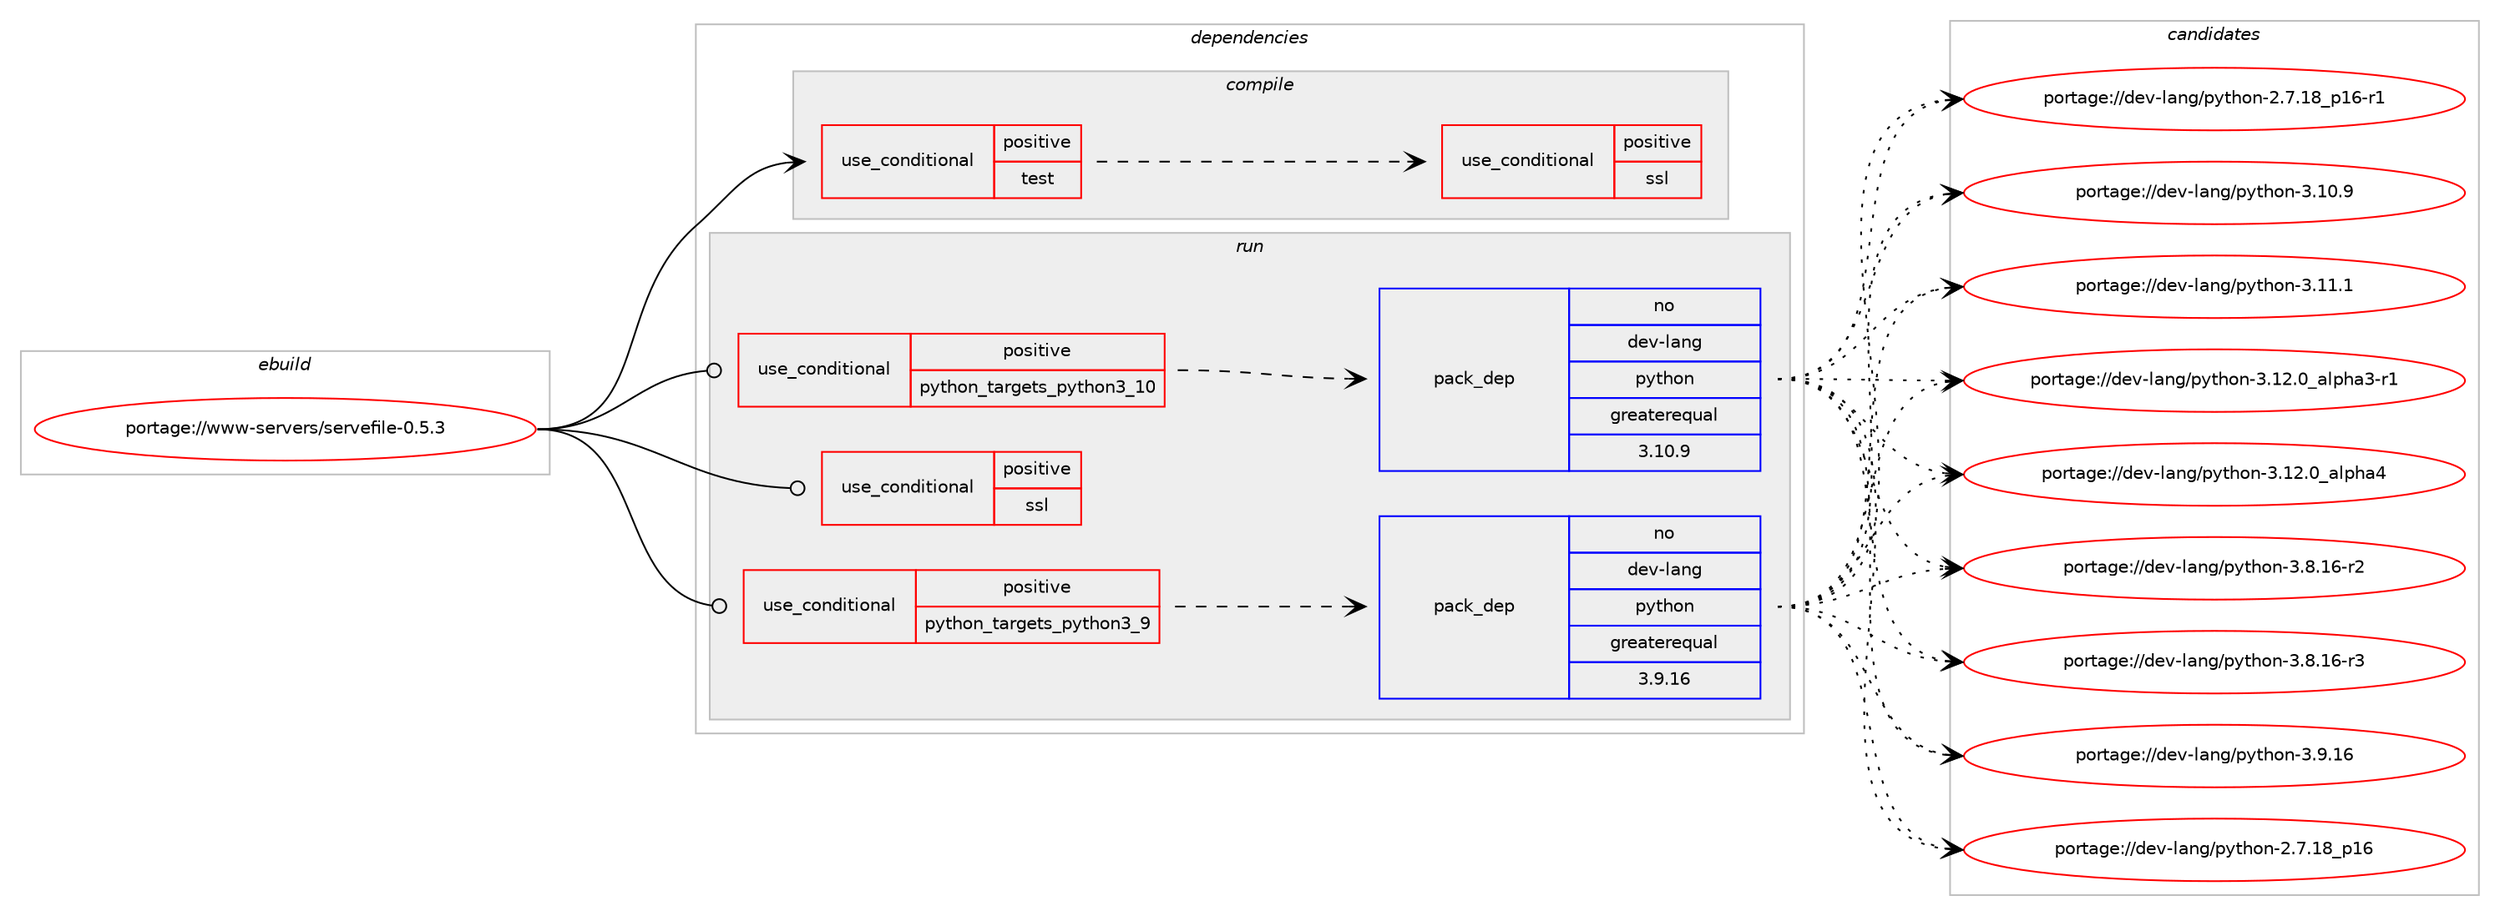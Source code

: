 digraph prolog {

# *************
# Graph options
# *************

newrank=true;
concentrate=true;
compound=true;
graph [rankdir=LR,fontname=Helvetica,fontsize=10,ranksep=1.5];#, ranksep=2.5, nodesep=0.2];
edge  [arrowhead=vee];
node  [fontname=Helvetica,fontsize=10];

# **********
# The ebuild
# **********

subgraph cluster_leftcol {
color=gray;
rank=same;
label=<<i>ebuild</i>>;
id [label="portage://www-servers/servefile-0.5.3", color=red, width=4, href="../www-servers/servefile-0.5.3.svg"];
}

# ****************
# The dependencies
# ****************

subgraph cluster_midcol {
color=gray;
label=<<i>dependencies</i>>;
subgraph cluster_compile {
fillcolor="#eeeeee";
style=filled;
label=<<i>compile</i>>;
subgraph cond6052 {
dependency9793 [label=<<TABLE BORDER="0" CELLBORDER="1" CELLSPACING="0" CELLPADDING="4"><TR><TD ROWSPAN="3" CELLPADDING="10">use_conditional</TD></TR><TR><TD>positive</TD></TR><TR><TD>test</TD></TR></TABLE>>, shape=none, color=red];
subgraph cond6053 {
dependency9794 [label=<<TABLE BORDER="0" CELLBORDER="1" CELLSPACING="0" CELLPADDING="4"><TR><TD ROWSPAN="3" CELLPADDING="10">use_conditional</TD></TR><TR><TD>positive</TD></TR><TR><TD>ssl</TD></TR></TABLE>>, shape=none, color=red];
# *** BEGIN UNKNOWN DEPENDENCY TYPE (TODO) ***
# dependency9794 -> package_dependency(portage://www-servers/servefile-0.5.3,install,no,dev-python,pyopenssl,none,[,,],[],[use(optenable(python_targets_python3_9),negative),use(optenable(python_targets_python3_10),negative)])
# *** END UNKNOWN DEPENDENCY TYPE (TODO) ***

}
dependency9793:e -> dependency9794:w [weight=20,style="dashed",arrowhead="vee"];
# *** BEGIN UNKNOWN DEPENDENCY TYPE (TODO) ***
# dependency9793 -> package_dependency(portage://www-servers/servefile-0.5.3,install,no,sys-apps,grep,none,[,,],[],[])
# *** END UNKNOWN DEPENDENCY TYPE (TODO) ***

# *** BEGIN UNKNOWN DEPENDENCY TYPE (TODO) ***
# dependency9793 -> package_dependency(portage://www-servers/servefile-0.5.3,install,no,sys-apps,iproute2,none,[,,],[],[])
# *** END UNKNOWN DEPENDENCY TYPE (TODO) ***

# *** BEGIN UNKNOWN DEPENDENCY TYPE (TODO) ***
# dependency9793 -> package_dependency(portage://www-servers/servefile-0.5.3,install,no,sys-apps,net-tools,none,[,,],[],[])
# *** END UNKNOWN DEPENDENCY TYPE (TODO) ***

# *** BEGIN UNKNOWN DEPENDENCY TYPE (TODO) ***
# dependency9793 -> package_dependency(portage://www-servers/servefile-0.5.3,install,no,sys-apps,sed,none,[,,],[],[])
# *** END UNKNOWN DEPENDENCY TYPE (TODO) ***

# *** BEGIN UNKNOWN DEPENDENCY TYPE (TODO) ***
# dependency9793 -> package_dependency(portage://www-servers/servefile-0.5.3,install,no,dev-python,requests,none,[,,],[],[use(optenable(python_targets_python3_9),negative),use(optenable(python_targets_python3_10),negative)])
# *** END UNKNOWN DEPENDENCY TYPE (TODO) ***

}
id:e -> dependency9793:w [weight=20,style="solid",arrowhead="vee"];
}
subgraph cluster_compileandrun {
fillcolor="#eeeeee";
style=filled;
label=<<i>compile and run</i>>;
}
subgraph cluster_run {
fillcolor="#eeeeee";
style=filled;
label=<<i>run</i>>;
subgraph cond6054 {
dependency9795 [label=<<TABLE BORDER="0" CELLBORDER="1" CELLSPACING="0" CELLPADDING="4"><TR><TD ROWSPAN="3" CELLPADDING="10">use_conditional</TD></TR><TR><TD>positive</TD></TR><TR><TD>python_targets_python3_10</TD></TR></TABLE>>, shape=none, color=red];
subgraph pack3616 {
dependency9796 [label=<<TABLE BORDER="0" CELLBORDER="1" CELLSPACING="0" CELLPADDING="4" WIDTH="220"><TR><TD ROWSPAN="6" CELLPADDING="30">pack_dep</TD></TR><TR><TD WIDTH="110">no</TD></TR><TR><TD>dev-lang</TD></TR><TR><TD>python</TD></TR><TR><TD>greaterequal</TD></TR><TR><TD>3.10.9</TD></TR></TABLE>>, shape=none, color=blue];
}
dependency9795:e -> dependency9796:w [weight=20,style="dashed",arrowhead="vee"];
}
id:e -> dependency9795:w [weight=20,style="solid",arrowhead="odot"];
subgraph cond6055 {
dependency9797 [label=<<TABLE BORDER="0" CELLBORDER="1" CELLSPACING="0" CELLPADDING="4"><TR><TD ROWSPAN="3" CELLPADDING="10">use_conditional</TD></TR><TR><TD>positive</TD></TR><TR><TD>python_targets_python3_9</TD></TR></TABLE>>, shape=none, color=red];
subgraph pack3617 {
dependency9798 [label=<<TABLE BORDER="0" CELLBORDER="1" CELLSPACING="0" CELLPADDING="4" WIDTH="220"><TR><TD ROWSPAN="6" CELLPADDING="30">pack_dep</TD></TR><TR><TD WIDTH="110">no</TD></TR><TR><TD>dev-lang</TD></TR><TR><TD>python</TD></TR><TR><TD>greaterequal</TD></TR><TR><TD>3.9.16</TD></TR></TABLE>>, shape=none, color=blue];
}
dependency9797:e -> dependency9798:w [weight=20,style="dashed",arrowhead="vee"];
}
id:e -> dependency9797:w [weight=20,style="solid",arrowhead="odot"];
subgraph cond6056 {
dependency9799 [label=<<TABLE BORDER="0" CELLBORDER="1" CELLSPACING="0" CELLPADDING="4"><TR><TD ROWSPAN="3" CELLPADDING="10">use_conditional</TD></TR><TR><TD>positive</TD></TR><TR><TD>ssl</TD></TR></TABLE>>, shape=none, color=red];
# *** BEGIN UNKNOWN DEPENDENCY TYPE (TODO) ***
# dependency9799 -> package_dependency(portage://www-servers/servefile-0.5.3,run,no,dev-python,pyopenssl,none,[,,],[],[use(optenable(python_targets_python3_9),negative),use(optenable(python_targets_python3_10),negative)])
# *** END UNKNOWN DEPENDENCY TYPE (TODO) ***

}
id:e -> dependency9799:w [weight=20,style="solid",arrowhead="odot"];
# *** BEGIN UNKNOWN DEPENDENCY TYPE (TODO) ***
# id -> package_dependency(portage://www-servers/servefile-0.5.3,run,no,sys-apps,grep,none,[,,],[],[])
# *** END UNKNOWN DEPENDENCY TYPE (TODO) ***

# *** BEGIN UNKNOWN DEPENDENCY TYPE (TODO) ***
# id -> package_dependency(portage://www-servers/servefile-0.5.3,run,no,sys-apps,iproute2,none,[,,],[],[])
# *** END UNKNOWN DEPENDENCY TYPE (TODO) ***

# *** BEGIN UNKNOWN DEPENDENCY TYPE (TODO) ***
# id -> package_dependency(portage://www-servers/servefile-0.5.3,run,no,sys-apps,net-tools,none,[,,],[],[])
# *** END UNKNOWN DEPENDENCY TYPE (TODO) ***

# *** BEGIN UNKNOWN DEPENDENCY TYPE (TODO) ***
# id -> package_dependency(portage://www-servers/servefile-0.5.3,run,no,sys-apps,sed,none,[,,],[],[])
# *** END UNKNOWN DEPENDENCY TYPE (TODO) ***

}
}

# **************
# The candidates
# **************

subgraph cluster_choices {
rank=same;
color=gray;
label=<<i>candidates</i>>;

subgraph choice3616 {
color=black;
nodesep=1;
choice10010111845108971101034711212111610411111045504655464956951124954 [label="portage://dev-lang/python-2.7.18_p16", color=red, width=4,href="../dev-lang/python-2.7.18_p16.svg"];
choice100101118451089711010347112121116104111110455046554649569511249544511449 [label="portage://dev-lang/python-2.7.18_p16-r1", color=red, width=4,href="../dev-lang/python-2.7.18_p16-r1.svg"];
choice10010111845108971101034711212111610411111045514649484657 [label="portage://dev-lang/python-3.10.9", color=red, width=4,href="../dev-lang/python-3.10.9.svg"];
choice10010111845108971101034711212111610411111045514649494649 [label="portage://dev-lang/python-3.11.1", color=red, width=4,href="../dev-lang/python-3.11.1.svg"];
choice10010111845108971101034711212111610411111045514649504648959710811210497514511449 [label="portage://dev-lang/python-3.12.0_alpha3-r1", color=red, width=4,href="../dev-lang/python-3.12.0_alpha3-r1.svg"];
choice1001011184510897110103471121211161041111104551464950464895971081121049752 [label="portage://dev-lang/python-3.12.0_alpha4", color=red, width=4,href="../dev-lang/python-3.12.0_alpha4.svg"];
choice100101118451089711010347112121116104111110455146564649544511450 [label="portage://dev-lang/python-3.8.16-r2", color=red, width=4,href="../dev-lang/python-3.8.16-r2.svg"];
choice100101118451089711010347112121116104111110455146564649544511451 [label="portage://dev-lang/python-3.8.16-r3", color=red, width=4,href="../dev-lang/python-3.8.16-r3.svg"];
choice10010111845108971101034711212111610411111045514657464954 [label="portage://dev-lang/python-3.9.16", color=red, width=4,href="../dev-lang/python-3.9.16.svg"];
dependency9796:e -> choice10010111845108971101034711212111610411111045504655464956951124954:w [style=dotted,weight="100"];
dependency9796:e -> choice100101118451089711010347112121116104111110455046554649569511249544511449:w [style=dotted,weight="100"];
dependency9796:e -> choice10010111845108971101034711212111610411111045514649484657:w [style=dotted,weight="100"];
dependency9796:e -> choice10010111845108971101034711212111610411111045514649494649:w [style=dotted,weight="100"];
dependency9796:e -> choice10010111845108971101034711212111610411111045514649504648959710811210497514511449:w [style=dotted,weight="100"];
dependency9796:e -> choice1001011184510897110103471121211161041111104551464950464895971081121049752:w [style=dotted,weight="100"];
dependency9796:e -> choice100101118451089711010347112121116104111110455146564649544511450:w [style=dotted,weight="100"];
dependency9796:e -> choice100101118451089711010347112121116104111110455146564649544511451:w [style=dotted,weight="100"];
dependency9796:e -> choice10010111845108971101034711212111610411111045514657464954:w [style=dotted,weight="100"];
}
subgraph choice3617 {
color=black;
nodesep=1;
choice10010111845108971101034711212111610411111045504655464956951124954 [label="portage://dev-lang/python-2.7.18_p16", color=red, width=4,href="../dev-lang/python-2.7.18_p16.svg"];
choice100101118451089711010347112121116104111110455046554649569511249544511449 [label="portage://dev-lang/python-2.7.18_p16-r1", color=red, width=4,href="../dev-lang/python-2.7.18_p16-r1.svg"];
choice10010111845108971101034711212111610411111045514649484657 [label="portage://dev-lang/python-3.10.9", color=red, width=4,href="../dev-lang/python-3.10.9.svg"];
choice10010111845108971101034711212111610411111045514649494649 [label="portage://dev-lang/python-3.11.1", color=red, width=4,href="../dev-lang/python-3.11.1.svg"];
choice10010111845108971101034711212111610411111045514649504648959710811210497514511449 [label="portage://dev-lang/python-3.12.0_alpha3-r1", color=red, width=4,href="../dev-lang/python-3.12.0_alpha3-r1.svg"];
choice1001011184510897110103471121211161041111104551464950464895971081121049752 [label="portage://dev-lang/python-3.12.0_alpha4", color=red, width=4,href="../dev-lang/python-3.12.0_alpha4.svg"];
choice100101118451089711010347112121116104111110455146564649544511450 [label="portage://dev-lang/python-3.8.16-r2", color=red, width=4,href="../dev-lang/python-3.8.16-r2.svg"];
choice100101118451089711010347112121116104111110455146564649544511451 [label="portage://dev-lang/python-3.8.16-r3", color=red, width=4,href="../dev-lang/python-3.8.16-r3.svg"];
choice10010111845108971101034711212111610411111045514657464954 [label="portage://dev-lang/python-3.9.16", color=red, width=4,href="../dev-lang/python-3.9.16.svg"];
dependency9798:e -> choice10010111845108971101034711212111610411111045504655464956951124954:w [style=dotted,weight="100"];
dependency9798:e -> choice100101118451089711010347112121116104111110455046554649569511249544511449:w [style=dotted,weight="100"];
dependency9798:e -> choice10010111845108971101034711212111610411111045514649484657:w [style=dotted,weight="100"];
dependency9798:e -> choice10010111845108971101034711212111610411111045514649494649:w [style=dotted,weight="100"];
dependency9798:e -> choice10010111845108971101034711212111610411111045514649504648959710811210497514511449:w [style=dotted,weight="100"];
dependency9798:e -> choice1001011184510897110103471121211161041111104551464950464895971081121049752:w [style=dotted,weight="100"];
dependency9798:e -> choice100101118451089711010347112121116104111110455146564649544511450:w [style=dotted,weight="100"];
dependency9798:e -> choice100101118451089711010347112121116104111110455146564649544511451:w [style=dotted,weight="100"];
dependency9798:e -> choice10010111845108971101034711212111610411111045514657464954:w [style=dotted,weight="100"];
}
}

}
